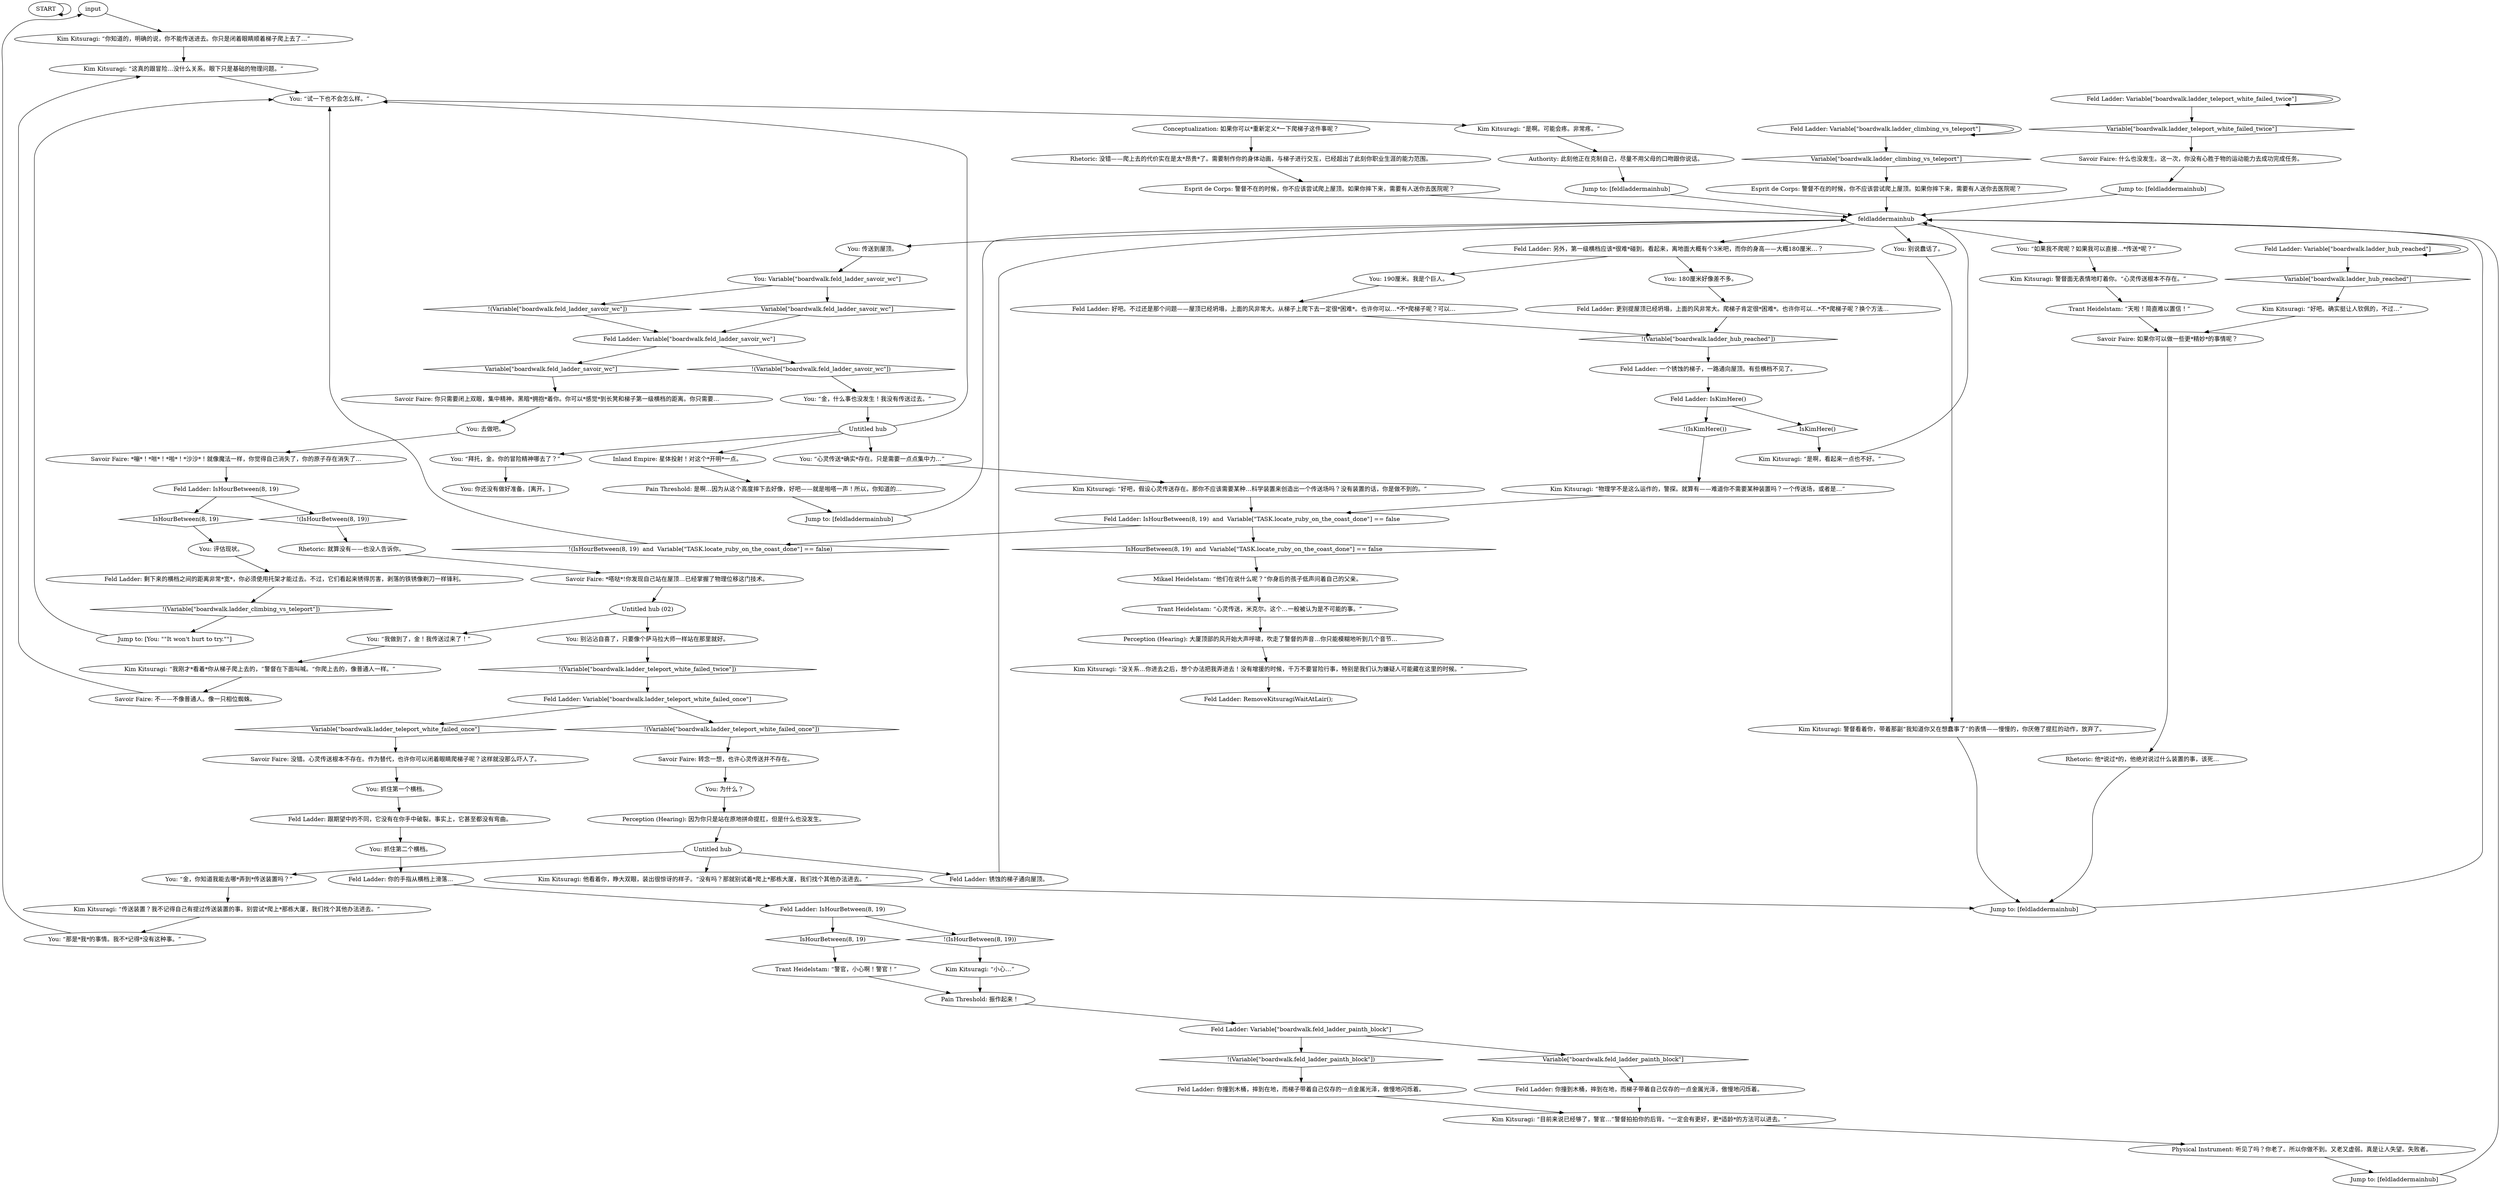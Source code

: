 # BOARDWALK / LADDER
# Savoir Faire White Check to climb up.
# ==================================================
digraph G {
	  0 [label="START"];
	  1 [label="input"];
	  2 [label="Kim Kitsuragi: “物理学不是这么运作的，警探。就算有——难道你不需要某种装置吗？一个传送场，或者是…”"];
	  3 [label="Feld Ladder: Variable[\"boardwalk.ladder_climbing_vs_teleport\"]"];
	  4 [label="Variable[\"boardwalk.ladder_climbing_vs_teleport\"]", shape=diamond];
	  5 [label="!(Variable[\"boardwalk.ladder_climbing_vs_teleport\"])", shape=diamond];
	  6 [label="Feld Ladder: 另外，第一级横档应该*很难*碰到。看起来，离地面大概有个3米吧，而你的身高——大概180厘米…？"];
	  7 [label="You: 评估现状。"];
	  8 [label="Trant Heidelstam: “天啦！简直难以置信！”"];
	  9 [label="Rhetoric: 就算没有——也没人告诉你。"];
	  10 [label="Kim Kitsuragi: “好吧。确实挺让人钦佩的，不过…”"];
	  11 [label="Feld Ladder: 锈蚀的梯子通向屋顶。"];
	  12 [label="You: “金，什么事也没发生！我没有传送过去。”"];
	  13 [label="Feld Ladder: Variable[\"boardwalk.ladder_teleport_white_failed_twice\"]"];
	  14 [label="Variable[\"boardwalk.ladder_teleport_white_failed_twice\"]", shape=diamond];
	  15 [label="!(Variable[\"boardwalk.ladder_teleport_white_failed_twice\"])", shape=diamond];
	  16 [label="Kim Kitsuragi: “你知道的，明确的说，你不能传送进去。你只是闭着眼睛顺着梯子爬上去了…”"];
	  17 [label="Feld Ladder: Variable[\"boardwalk.ladder_hub_reached\"]"];
	  18 [label="Variable[\"boardwalk.ladder_hub_reached\"]", shape=diamond];
	  19 [label="!(Variable[\"boardwalk.ladder_hub_reached\"])", shape=diamond];
	  20 [label="Savoir Faire: 如果你可以做一些更*精妙*的事情呢？"];
	  21 [label="Savoir Faire: *嗒哒*!你发现自己站在屋顶…已经掌握了物理位移这门技术。"];
	  22 [label="Untitled hub"];
	  23 [label="Kim Kitsuragi: 他看着你，睁大双眼，装出很惊讶的样子。“没有吗？那就别试着*爬上*那栋大厦，我们找个其他办法进去。”"];
	  24 [label="You: 别说蠢话了。"];
	  25 [label="You: 你还没有做好准备。[离开。]"];
	  26 [label="Kim Kitsuragi: “这真的跟冒险…没什么关系。眼下只是基础的物理问题。”"];
	  27 [label="Perception (Hearing): 大厦顶部的风开始大声呼啸，吹走了警督的声音…你只能模糊地听到几个音节…"];
	  28 [label="Jump to: [You: \"\"It won't hurt to try.\"\"]"];
	  29 [label="Esprit de Corps: 警督不在的时候，你不应该尝试爬上屋顶。如果你摔下来，需要有人送你去医院呢？"];
	  30 [label="Inland Empire: 星体投射！对这个*开明*一点。"];
	  31 [label="You: “那是*我*的事情。我不*记得*没有这种事。”"];
	  32 [label="Rhetoric: 他*说过*的，他绝对说过什么装置的事，该死…"];
	  33 [label="Conceptualization: 如果你可以*重新定义*一下爬梯子这件事呢？"];
	  34 [label="Feld Ladder: IsHourBetween(8, 19)"];
	  35 [label="IsHourBetween(8, 19)", shape=diamond];
	  36 [label="!(IsHourBetween(8, 19))", shape=diamond];
	  37 [label="Savoir Faire: 不——不像普通人。像一只相位蜘蛛。"];
	  38 [label="Kim Kitsuragi: “传送装置？我不记得自己有提过传送装置的事。别尝试*爬上*那栋大厦，我们找个其他办法进去。”"];
	  39 [label="Savoir Faire: 没错。心灵传送根本不存在。作为替代，也许你可以闭着眼睛爬梯子呢？这样就没那么吓人了。"];
	  40 [label="Trant Heidelstam: “心灵传送，米克尔。这个…一般被认为是不可能的事。”"];
	  41 [label="Trant Heidelstam: “警官，小心啊！警官！”"];
	  42 [label="You: 抓住第二个横档。"];
	  43 [label="You: 传送到屋顶。"];
	  44 [label="You: Variable[\"boardwalk.feld_ladder_savoir_wc\"]"];
	  45 [label="Variable[\"boardwalk.feld_ladder_savoir_wc\"]", shape=diamond];
	  46 [label="!(Variable[\"boardwalk.feld_ladder_savoir_wc\"])", shape=diamond];
	  47 [label="Feld Ladder: IsHourBetween(8, 19)  and  Variable[\"TASK.locate_ruby_on_the_coast_done\"] == false"];
	  48 [label="IsHourBetween(8, 19)  and  Variable[\"TASK.locate_ruby_on_the_coast_done\"] == false", shape=diamond];
	  49 [label="!(IsHourBetween(8, 19)  and  Variable[\"TASK.locate_ruby_on_the_coast_done\"] == false)", shape=diamond];
	  50 [label="Physical Instrument: 听见了吗？你老了。所以你做不到。又老又虚弱。真是让人失望。失败者。"];
	  51 [label="Pain Threshold: 是啊…因为从这个高度摔下去好像，好吧——就是啪嗒一声！所以，你知道的…"];
	  52 [label="Jump to: [feldladdermainhub]"];
	  53 [label="Pain Threshold: 振作起来！"];
	  54 [label="You: “我做到了，金！我传送过来了！”"];
	  55 [label="Mikael Heidelstam: “他们在说什么呢？”你身后的孩子低声问着自己的父亲。"];
	  56 [label="Kim Kitsuragi: “是啊，看起来一点也不好。”"];
	  57 [label="You: “心灵传送*确实*存在。只是需要一点点集中力…”"];
	  58 [label="Kim Kitsuragi: “我刚才*看着*你从梯子爬上去的，”警督在下面叫喊。“你爬上去的，像普通人一样。”"];
	  59 [label="Jump to: [feldladdermainhub]"];
	  60 [label="Rhetoric: 没错——爬上去的代价实在是太*昂贵*了。需要制作你的身体动画，与梯子进行交互，已经超出了此刻你职业生涯的能力范围。"];
	  61 [label="Jump to: [feldladdermainhub]"];
	  62 [label="Jump to: [feldladdermainhub]"];
	  63 [label="You: 180厘米好像差不多。"];
	  64 [label="Perception (Hearing): 因为你只是站在原地拼命提肛，但是什么也没发生。"];
	  65 [label="You: 别沾沾自喜了，只要像个萨马拉大师一样站在那里就好。"];
	  66 [label="You: “如果我不爬呢？如果我可以直接…*传送*呢？”"];
	  67 [label="Kim Kitsuragi: “没关系…你进去之后，想个办法把我弄进去！没有增援的时候，千万不要冒险行事，特别是我们认为嫌疑人可能藏在这里的时候。”"];
	  68 [label="Kim Kitsuragi: “小心…”"];
	  69 [label="You: 为什么？"];
	  70 [label="Feld Ladder: 你撞到木桶，摔到在地，而梯子带着自己仅存的一点金属光泽，傲慢地闪烁着。"];
	  71 [label="Savoir Faire: 什么也没发生。这一次，你没有心胜于物的运动能力去成功完成任务。"];
	  72 [label="Savoir Faire: 转念一想，也许心灵传送并不存在。"];
	  73 [label="Kim Kitsuragi: “是啊。可能会疼。非常疼。”"];
	  74 [label="You: “拜托，金。你的冒险精神哪去了？”"];
	  75 [label="Savoir Faire: 你只需要闭上双眼，集中精神。黑暗*拥抱*着你。你可以*感觉*到长凳和梯子第一级横档的距离。你只需要…"];
	  76 [label="Kim Kitsuragi: “目前来说已经够了，警官…”警督拍拍你的后背。“一定会有更好，更*适龄*的方法可以进去。”"];
	  77 [label="Feld Ladder: Variable[\"boardwalk.feld_ladder_painth_block\"]"];
	  78 [label="Variable[\"boardwalk.feld_ladder_painth_block\"]", shape=diamond];
	  79 [label="!(Variable[\"boardwalk.feld_ladder_painth_block\"])", shape=diamond];
	  80 [label="Feld Ladder: RemoveKitsuragiWaitAtLair();
"];
	  81 [label="Kim Kitsuragi: 警督面无表情地盯着你。“心灵传送根本不存在。”"];
	  82 [label="Kim Kitsuragi: “好吧，假设心灵传送存在。那你不应该需要某种…科学装置来创造出一个传送场吗？没有装置的话，你是做不到的。”"];
	  83 [label="Untitled hub"];
	  84 [label="Feld Ladder: IsHourBetween(8, 19)"];
	  85 [label="IsHourBetween(8, 19)", shape=diamond];
	  86 [label="!(IsHourBetween(8, 19))", shape=diamond];
	  87 [label="You: “试一下也不会怎么样。”"];
	  88 [label="Savoir Faire: *嘣*！*咝*！*啪*！*沙沙*！就像魔法一样，你觉得自己消失了，你的原子存在消失了…"];
	  89 [label="Feld Ladder: Variable[\"boardwalk.ladder_teleport_white_failed_once\"]"];
	  90 [label="Variable[\"boardwalk.ladder_teleport_white_failed_once\"]", shape=diamond];
	  91 [label="!(Variable[\"boardwalk.ladder_teleport_white_failed_once\"])", shape=diamond];
	  92 [label="Feld Ladder: 好吧。不过还是那个问题——屋顶已经坍塌，上面的风非常大。从梯子上爬下去一定很*困难*。也许你可以…*不*爬梯子呢？可以…"];
	  93 [label="Feld Ladder: 一个锈蚀的梯子，一路通向屋顶。有些横档不见了。"];
	  94 [label="Feld Ladder: IsKimHere()"];
	  95 [label="IsKimHere()", shape=diamond];
	  96 [label="!(IsKimHere())", shape=diamond];
	  97 [label="Esprit de Corps: 警督不在的时候，你不应该尝试爬上屋顶。如果你摔下来，需要有人送你去医院呢？"];
	  98 [label="Feld Ladder: 你的手指从横档上滑落…"];
	  99 [label="You: “金，你知道我能去哪*弄到*传送装置吗？”"];
	  100 [label="Kim Kitsuragi: 警督看着你，带着那副“我知道你又在想蠢事了”的表情——慢慢的，你厌倦了提肛的动作，放弃了。"];
	  101 [label="Untitled hub (02)"];
	  102 [label="Feld Ladder: Variable[\"boardwalk.feld_ladder_savoir_wc\"]"];
	  103 [label="Variable[\"boardwalk.feld_ladder_savoir_wc\"]", shape=diamond];
	  104 [label="!(Variable[\"boardwalk.feld_ladder_savoir_wc\"])", shape=diamond];
	  105 [label="Feld Ladder: 跟期望中的不同，它没有在你手中破裂。事实上，它甚至都没有弯曲。"];
	  106 [label="feldladdermainhub"];
	  107 [label="You: 190厘米。我是个巨人。"];
	  108 [label="You: 抓住第一个横档。"];
	  109 [label="Feld Ladder: 更别提屋顶已经坍塌，上面的风非常大。爬梯子肯定很*困难*。也许你可以…*不*爬梯子呢？换个方法…"];
	  110 [label="Authority: 此刻他正在克制自己，尽量不用父母的口吻跟你说话。"];
	  111 [label="Feld Ladder: 你撞到木桶，摔到在地，而梯子带着自己仅存的一点金属光泽，傲慢地闪烁着。"];
	  112 [label="Feld Ladder: 剩下来的横档之间的距离非常*宽*，你必须使用托架才能过去。不过，它们看起来锈得厉害，剥落的铁锈像剃刀一样锋利。"];
	  113 [label="Jump to: [feldladdermainhub]"];
	  114 [label="You: 去做吧。"];
	  0 -> 0
	  1 -> 16
	  2 -> 47
	  3 -> 3
	  3 -> 4
	  4 -> 97
	  5 -> 28
	  6 -> 107
	  6 -> 63
	  7 -> 112
	  8 -> 20
	  9 -> 21
	  10 -> 20
	  11 -> 106
	  12 -> 22
	  13 -> 13
	  13 -> 14
	  14 -> 71
	  15 -> 89
	  16 -> 26
	  17 -> 17
	  17 -> 18
	  18 -> 10
	  19 -> 93
	  20 -> 32
	  21 -> 101
	  22 -> 57
	  22 -> 74
	  22 -> 30
	  22 -> 87
	  23 -> 61
	  24 -> 100
	  26 -> 87
	  27 -> 67
	  28 -> 87
	  29 -> 106
	  30 -> 51
	  31 -> 1
	  32 -> 61
	  33 -> 60
	  34 -> 35
	  34 -> 36
	  35 -> 41
	  36 -> 68
	  37 -> 26
	  38 -> 31
	  39 -> 108
	  40 -> 27
	  41 -> 53
	  42 -> 98
	  43 -> 44
	  44 -> 45
	  44 -> 46
	  45 -> 102
	  46 -> 102
	  47 -> 48
	  47 -> 49
	  48 -> 55
	  49 -> 87
	  50 -> 52
	  51 -> 59
	  52 -> 106
	  53 -> 77
	  54 -> 58
	  55 -> 40
	  56 -> 106
	  57 -> 82
	  58 -> 37
	  59 -> 106
	  60 -> 29
	  61 -> 106
	  62 -> 106
	  63 -> 109
	  64 -> 83
	  65 -> 15
	  66 -> 81
	  67 -> 80
	  68 -> 53
	  69 -> 64
	  70 -> 76
	  71 -> 62
	  72 -> 69
	  73 -> 110
	  74 -> 25
	  75 -> 114
	  76 -> 50
	  77 -> 78
	  77 -> 79
	  78 -> 111
	  79 -> 70
	  81 -> 8
	  82 -> 47
	  83 -> 11
	  83 -> 99
	  83 -> 23
	  84 -> 85
	  84 -> 86
	  85 -> 7
	  86 -> 9
	  87 -> 73
	  88 -> 84
	  89 -> 90
	  89 -> 91
	  90 -> 39
	  91 -> 72
	  92 -> 19
	  93 -> 94
	  94 -> 96
	  94 -> 95
	  95 -> 56
	  96 -> 2
	  97 -> 106
	  98 -> 34
	  99 -> 38
	  100 -> 61
	  101 -> 65
	  101 -> 54
	  102 -> 104
	  102 -> 103
	  103 -> 75
	  104 -> 12
	  105 -> 42
	  106 -> 24
	  106 -> 66
	  106 -> 43
	  106 -> 6
	  107 -> 92
	  108 -> 105
	  109 -> 19
	  110 -> 113
	  111 -> 76
	  112 -> 5
	  113 -> 106
	  114 -> 88
}

